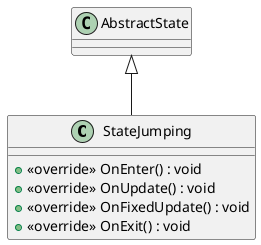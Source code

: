@startuml
class StateJumping {
    + <<override>> OnEnter() : void
    + <<override>> OnUpdate() : void
    + <<override>> OnFixedUpdate() : void
    + <<override>> OnExit() : void
}
AbstractState <|-- StateJumping
@enduml
